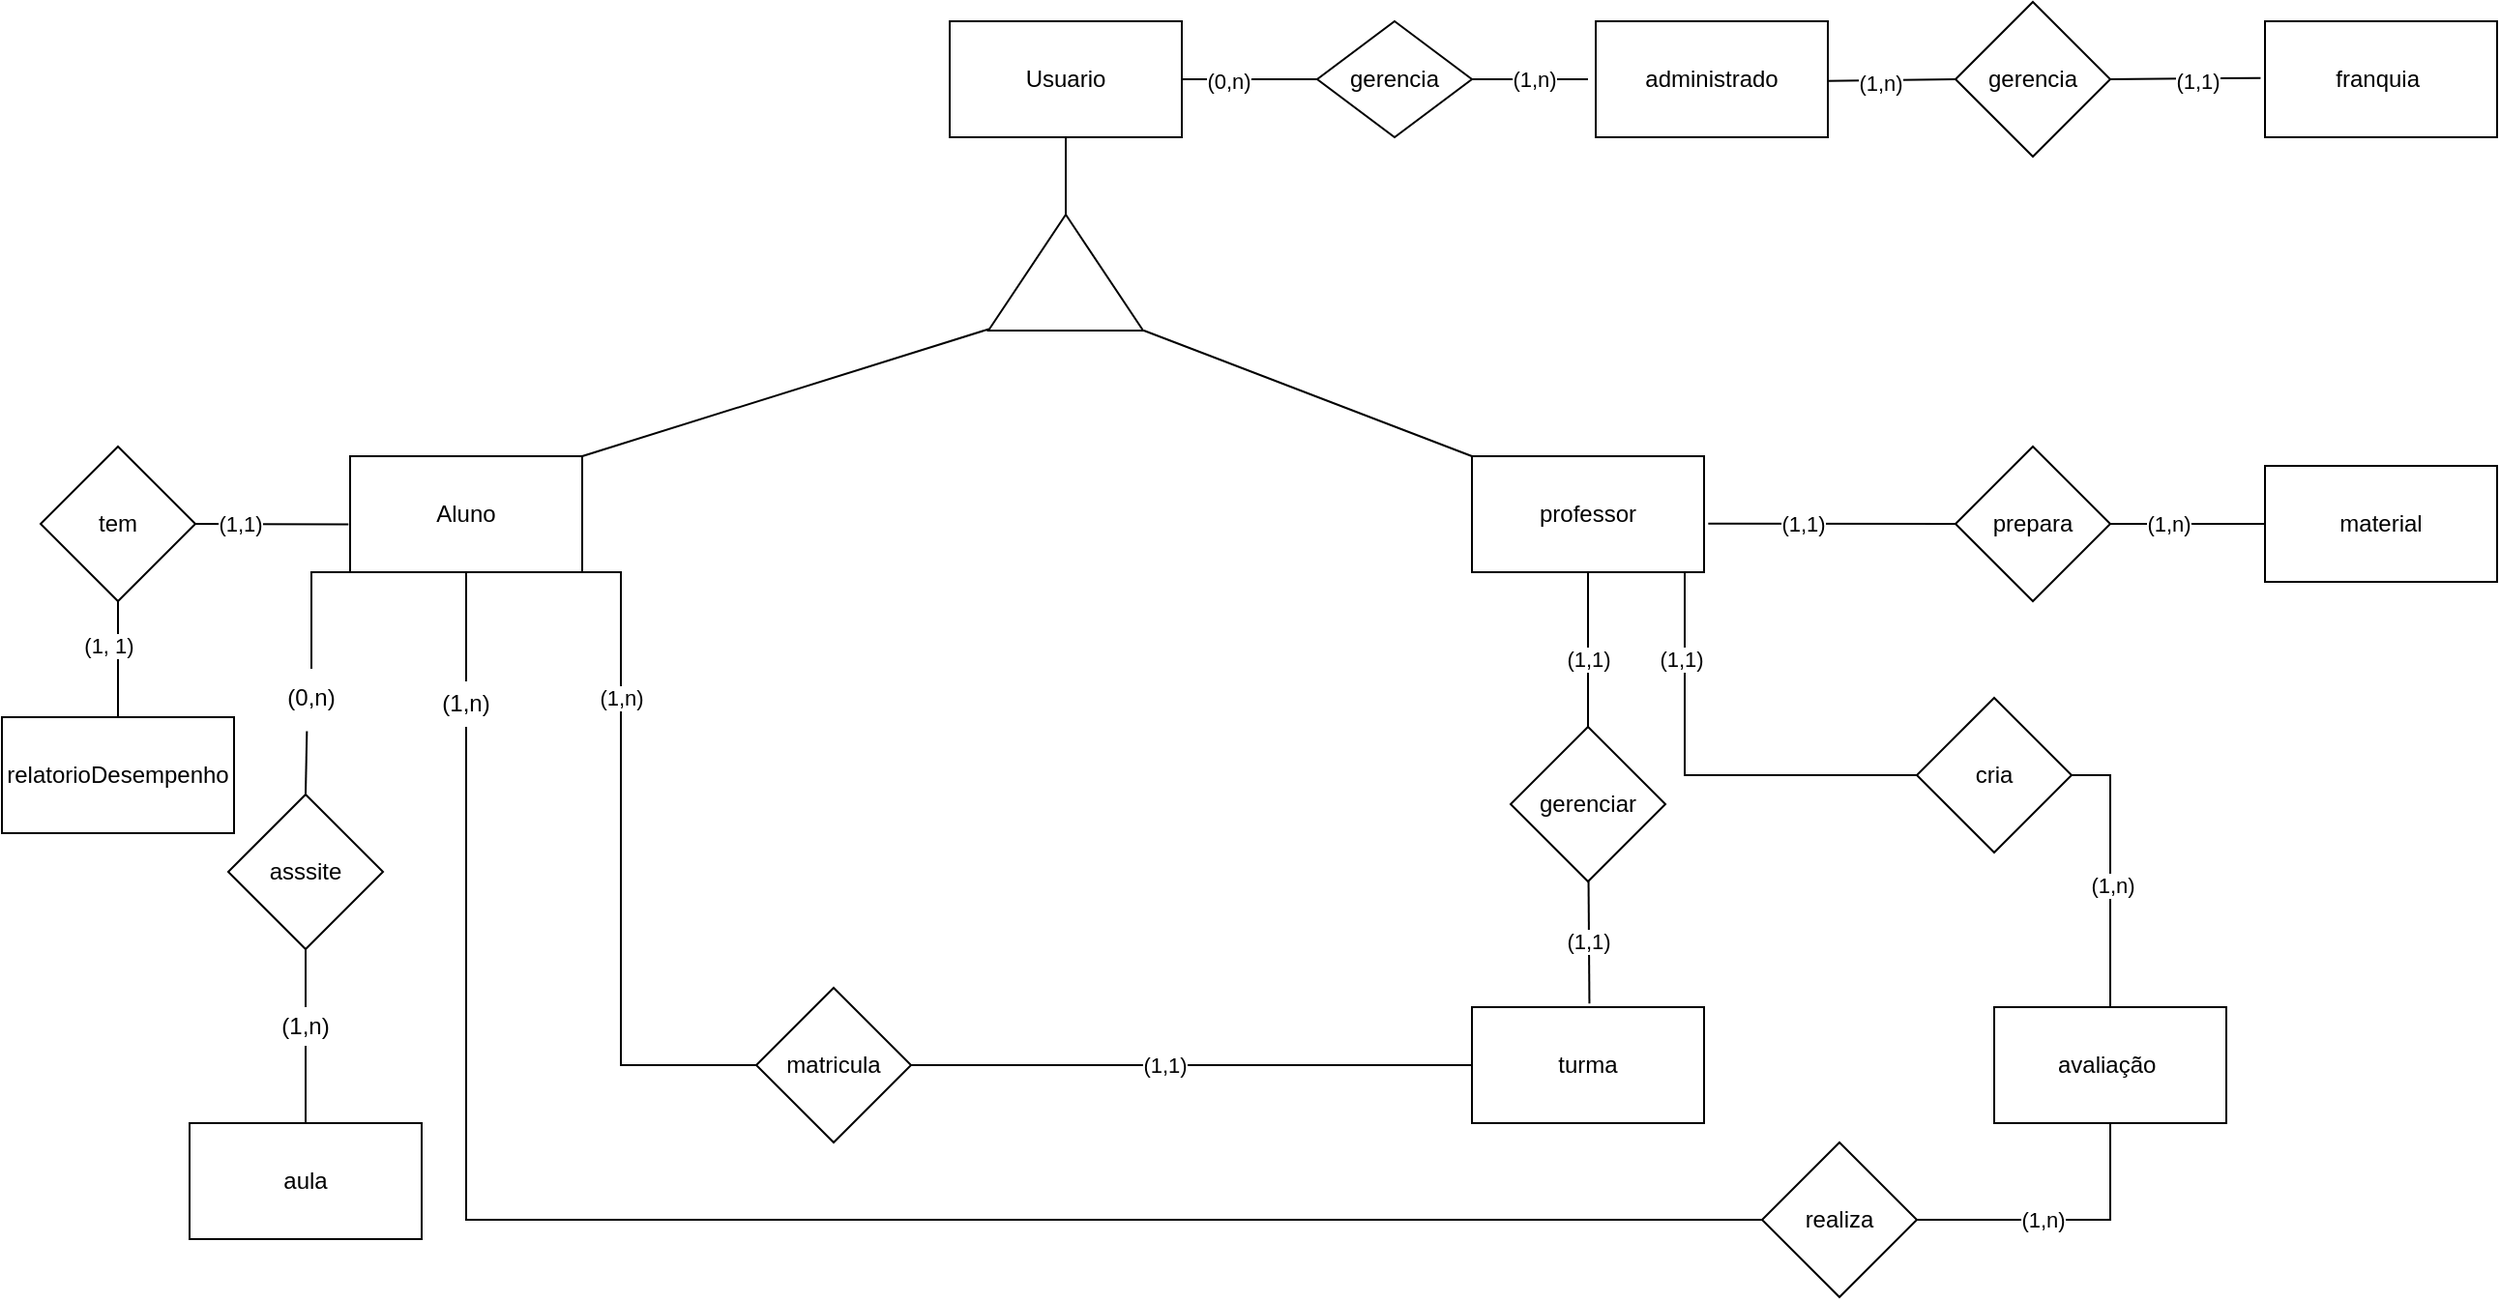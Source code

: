 <mxfile version="24.2.5" type="github">
  <diagram id="C5RBs43oDa-KdzZeNtuy" name="Page-1">
    <mxGraphModel dx="2927" dy="1114" grid="1" gridSize="10" guides="1" tooltips="1" connect="1" arrows="1" fold="1" page="1" pageScale="1" pageWidth="827" pageHeight="1169" math="0" shadow="0">
      <root>
        <mxCell id="WIyWlLk6GJQsqaUBKTNV-0" />
        <mxCell id="WIyWlLk6GJQsqaUBKTNV-1" parent="WIyWlLk6GJQsqaUBKTNV-0" />
        <mxCell id="Bjb_hzIt6USLgZH4Bxek-37" value="administrado" style="rounded=0;whiteSpace=wrap;html=1;" parent="WIyWlLk6GJQsqaUBKTNV-1" vertex="1">
          <mxGeometry x="294" y="250" width="120" height="60" as="geometry" />
        </mxCell>
        <mxCell id="Bjb_hzIt6USLgZH4Bxek-38" value="franquia&amp;nbsp;" style="rounded=0;whiteSpace=wrap;html=1;" parent="WIyWlLk6GJQsqaUBKTNV-1" vertex="1">
          <mxGeometry x="640" y="250" width="120" height="60" as="geometry" />
        </mxCell>
        <mxCell id="Bjb_hzIt6USLgZH4Bxek-39" value="Usuario" style="rounded=0;whiteSpace=wrap;html=1;" parent="WIyWlLk6GJQsqaUBKTNV-1" vertex="1">
          <mxGeometry x="-40" y="250" width="120" height="60" as="geometry" />
        </mxCell>
        <mxCell id="Bjb_hzIt6USLgZH4Bxek-40" value="gerencia" style="rhombus;whiteSpace=wrap;html=1;" parent="WIyWlLk6GJQsqaUBKTNV-1" vertex="1">
          <mxGeometry x="480" y="240" width="80" height="80" as="geometry" />
        </mxCell>
        <mxCell id="Bjb_hzIt6USLgZH4Bxek-41" value="" style="endArrow=none;html=1;rounded=0;exitX=0.996;exitY=0.515;exitDx=0;exitDy=0;exitPerimeter=0;entryX=0;entryY=0.5;entryDx=0;entryDy=0;" parent="WIyWlLk6GJQsqaUBKTNV-1" source="Bjb_hzIt6USLgZH4Bxek-37" target="Bjb_hzIt6USLgZH4Bxek-40" edge="1">
          <mxGeometry width="50" height="50" relative="1" as="geometry">
            <mxPoint x="460" y="370" as="sourcePoint" />
            <mxPoint x="520" y="288" as="targetPoint" />
          </mxGeometry>
        </mxCell>
        <mxCell id="USasiKYRjak34gMCW2nq-18" value="(1,n)" style="edgeLabel;html=1;align=center;verticalAlign=middle;resizable=0;points=[];" vertex="1" connectable="0" parent="Bjb_hzIt6USLgZH4Bxek-41">
          <mxGeometry x="-0.18" y="-1" relative="1" as="geometry">
            <mxPoint as="offset" />
          </mxGeometry>
        </mxCell>
        <mxCell id="Bjb_hzIt6USLgZH4Bxek-42" value="" style="endArrow=none;html=1;rounded=0;exitX=1;exitY=0.5;exitDx=0;exitDy=0;entryX=-0.019;entryY=0.489;entryDx=0;entryDy=0;entryPerimeter=0;" parent="WIyWlLk6GJQsqaUBKTNV-1" source="Bjb_hzIt6USLgZH4Bxek-40" target="Bjb_hzIt6USLgZH4Bxek-38" edge="1">
          <mxGeometry width="50" height="50" relative="1" as="geometry">
            <mxPoint x="660" y="310" as="sourcePoint" />
            <mxPoint x="710" y="260" as="targetPoint" />
          </mxGeometry>
        </mxCell>
        <mxCell id="USasiKYRjak34gMCW2nq-17" value="(1,1)" style="edgeLabel;html=1;align=center;verticalAlign=middle;resizable=0;points=[];" vertex="1" connectable="0" parent="Bjb_hzIt6USLgZH4Bxek-42">
          <mxGeometry x="0.155" y="-1" relative="1" as="geometry">
            <mxPoint as="offset" />
          </mxGeometry>
        </mxCell>
        <mxCell id="Bjb_hzIt6USLgZH4Bxek-45" value="gerencia" style="rhombus;whiteSpace=wrap;html=1;" parent="WIyWlLk6GJQsqaUBKTNV-1" vertex="1">
          <mxGeometry x="150" y="250" width="80" height="60" as="geometry" />
        </mxCell>
        <mxCell id="Bjb_hzIt6USLgZH4Bxek-46" value="" style="endArrow=none;html=1;rounded=0;exitX=1;exitY=0.5;exitDx=0;exitDy=0;" parent="WIyWlLk6GJQsqaUBKTNV-1" source="Bjb_hzIt6USLgZH4Bxek-45" edge="1">
          <mxGeometry width="50" height="50" relative="1" as="geometry">
            <mxPoint x="220" y="330" as="sourcePoint" />
            <mxPoint x="290" y="280" as="targetPoint" />
          </mxGeometry>
        </mxCell>
        <mxCell id="USasiKYRjak34gMCW2nq-19" value="(1,n)" style="edgeLabel;html=1;align=center;verticalAlign=middle;resizable=0;points=[];" vertex="1" connectable="0" parent="Bjb_hzIt6USLgZH4Bxek-46">
          <mxGeometry x="0.06" relative="1" as="geometry">
            <mxPoint as="offset" />
          </mxGeometry>
        </mxCell>
        <mxCell id="Bjb_hzIt6USLgZH4Bxek-47" value="" style="endArrow=none;html=1;rounded=0;entryX=0;entryY=0.5;entryDx=0;entryDy=0;" parent="WIyWlLk6GJQsqaUBKTNV-1" source="Bjb_hzIt6USLgZH4Bxek-39" target="Bjb_hzIt6USLgZH4Bxek-45" edge="1">
          <mxGeometry width="50" height="50" relative="1" as="geometry">
            <mxPoint x="40" y="370" as="sourcePoint" />
            <mxPoint x="90" y="320" as="targetPoint" />
          </mxGeometry>
        </mxCell>
        <mxCell id="USasiKYRjak34gMCW2nq-20" value="(0,n)" style="edgeLabel;html=1;align=center;verticalAlign=middle;resizable=0;points=[];" vertex="1" connectable="0" parent="Bjb_hzIt6USLgZH4Bxek-47">
          <mxGeometry x="-0.323" y="-1" relative="1" as="geometry">
            <mxPoint as="offset" />
          </mxGeometry>
        </mxCell>
        <mxCell id="Bjb_hzIt6USLgZH4Bxek-50" value="" style="triangle;whiteSpace=wrap;html=1;rotation=-90;" parent="WIyWlLk6GJQsqaUBKTNV-1" vertex="1">
          <mxGeometry x="-10" y="340" width="60" height="80" as="geometry" />
        </mxCell>
        <mxCell id="Bjb_hzIt6USLgZH4Bxek-51" value="Aluno" style="rounded=0;whiteSpace=wrap;html=1;" parent="WIyWlLk6GJQsqaUBKTNV-1" vertex="1">
          <mxGeometry x="-350" y="475" width="120" height="60" as="geometry" />
        </mxCell>
        <mxCell id="Bjb_hzIt6USLgZH4Bxek-52" value="professor" style="rounded=0;whiteSpace=wrap;html=1;" parent="WIyWlLk6GJQsqaUBKTNV-1" vertex="1">
          <mxGeometry x="230" y="475" width="120" height="60" as="geometry" />
        </mxCell>
        <mxCell id="Bjb_hzIt6USLgZH4Bxek-53" value="" style="endArrow=none;html=1;rounded=0;entryX=0.5;entryY=1;entryDx=0;entryDy=0;exitX=1;exitY=0.5;exitDx=0;exitDy=0;" parent="WIyWlLk6GJQsqaUBKTNV-1" source="Bjb_hzIt6USLgZH4Bxek-50" target="Bjb_hzIt6USLgZH4Bxek-39" edge="1">
          <mxGeometry width="50" height="50" relative="1" as="geometry">
            <mxPoint x="-30" y="240" as="sourcePoint" />
            <mxPoint x="20" y="190" as="targetPoint" />
          </mxGeometry>
        </mxCell>
        <mxCell id="Bjb_hzIt6USLgZH4Bxek-54" value="" style="endArrow=none;html=1;rounded=0;exitX=1;exitY=0;exitDx=0;exitDy=0;entryX=0.013;entryY=0.003;entryDx=0;entryDy=0;entryPerimeter=0;" parent="WIyWlLk6GJQsqaUBKTNV-1" source="Bjb_hzIt6USLgZH4Bxek-51" target="Bjb_hzIt6USLgZH4Bxek-50" edge="1">
          <mxGeometry width="50" height="50" relative="1" as="geometry">
            <mxPoint x="-120" y="410" as="sourcePoint" />
            <mxPoint x="-21" y="302" as="targetPoint" />
          </mxGeometry>
        </mxCell>
        <mxCell id="Bjb_hzIt6USLgZH4Bxek-55" value="" style="endArrow=none;html=1;rounded=0;entryX=0;entryY=1.005;entryDx=0;entryDy=0;entryPerimeter=0;exitX=0;exitY=0;exitDx=0;exitDy=0;" parent="WIyWlLk6GJQsqaUBKTNV-1" source="Bjb_hzIt6USLgZH4Bxek-52" target="Bjb_hzIt6USLgZH4Bxek-50" edge="1">
          <mxGeometry width="50" height="50" relative="1" as="geometry">
            <mxPoint x="10" y="420" as="sourcePoint" />
            <mxPoint x="60" y="370" as="targetPoint" />
          </mxGeometry>
        </mxCell>
        <mxCell id="USasiKYRjak34gMCW2nq-12" style="edgeStyle=orthogonalEdgeStyle;rounded=0;orthogonalLoop=1;jettySize=auto;html=1;exitX=0;exitY=0.5;exitDx=0;exitDy=0;endArrow=none;endFill=0;" edge="1" parent="WIyWlLk6GJQsqaUBKTNV-1" source="Bjb_hzIt6USLgZH4Bxek-56" target="Bjb_hzIt6USLgZH4Bxek-52">
          <mxGeometry relative="1" as="geometry">
            <Array as="points">
              <mxPoint x="340" y="640" />
            </Array>
          </mxGeometry>
        </mxCell>
        <mxCell id="USasiKYRjak34gMCW2nq-13" value="(1,1)" style="edgeLabel;html=1;align=center;verticalAlign=middle;resizable=0;points=[];" vertex="1" connectable="0" parent="USasiKYRjak34gMCW2nq-12">
          <mxGeometry x="0.575" y="2" relative="1" as="geometry">
            <mxPoint y="-3" as="offset" />
          </mxGeometry>
        </mxCell>
        <mxCell id="Bjb_hzIt6USLgZH4Bxek-56" value="cria" style="rhombus;whiteSpace=wrap;html=1;rotation=0;" parent="WIyWlLk6GJQsqaUBKTNV-1" vertex="1">
          <mxGeometry x="460" y="600" width="80" height="80" as="geometry" />
        </mxCell>
        <mxCell id="Bjb_hzIt6USLgZH4Bxek-57" value="avaliação&amp;nbsp;" style="rounded=0;whiteSpace=wrap;html=1;" parent="WIyWlLk6GJQsqaUBKTNV-1" vertex="1">
          <mxGeometry x="500" y="760" width="120" height="60" as="geometry" />
        </mxCell>
        <mxCell id="Bjb_hzIt6USLgZH4Bxek-60" value="gerenciar" style="rhombus;whiteSpace=wrap;html=1;" parent="WIyWlLk6GJQsqaUBKTNV-1" vertex="1">
          <mxGeometry x="250" y="615" width="80" height="80" as="geometry" />
        </mxCell>
        <mxCell id="Bjb_hzIt6USLgZH4Bxek-61" value="" style="endArrow=none;html=1;rounded=0;exitX=0.5;exitY=0;exitDx=0;exitDy=0;entryX=0.5;entryY=1;entryDx=0;entryDy=0;" parent="WIyWlLk6GJQsqaUBKTNV-1" source="Bjb_hzIt6USLgZH4Bxek-60" target="Bjb_hzIt6USLgZH4Bxek-52" edge="1">
          <mxGeometry width="50" height="50" relative="1" as="geometry">
            <mxPoint x="290" y="680" as="sourcePoint" />
            <mxPoint x="290" y="560" as="targetPoint" />
          </mxGeometry>
        </mxCell>
        <mxCell id="USasiKYRjak34gMCW2nq-10" value="(1,1)" style="edgeLabel;html=1;align=center;verticalAlign=middle;resizable=0;points=[];" vertex="1" connectable="0" parent="Bjb_hzIt6USLgZH4Bxek-61">
          <mxGeometry x="-0.751" relative="1" as="geometry">
            <mxPoint y="-25" as="offset" />
          </mxGeometry>
        </mxCell>
        <mxCell id="Bjb_hzIt6USLgZH4Bxek-62" value="turma" style="rounded=0;whiteSpace=wrap;html=1;" parent="WIyWlLk6GJQsqaUBKTNV-1" vertex="1">
          <mxGeometry x="230" y="760" width="120" height="60" as="geometry" />
        </mxCell>
        <mxCell id="Bjb_hzIt6USLgZH4Bxek-64" value="" style="endArrow=none;html=1;rounded=0;entryX=1;entryY=0.5;entryDx=0;entryDy=0;exitX=0.5;exitY=0;exitDx=0;exitDy=0;" parent="WIyWlLk6GJQsqaUBKTNV-1" source="Bjb_hzIt6USLgZH4Bxek-57" target="Bjb_hzIt6USLgZH4Bxek-56" edge="1">
          <mxGeometry width="50" height="50" relative="1" as="geometry">
            <mxPoint x="580" y="760" as="sourcePoint" />
            <mxPoint x="555.59" y="711.56" as="targetPoint" />
            <Array as="points">
              <mxPoint x="560" y="640" />
            </Array>
          </mxGeometry>
        </mxCell>
        <mxCell id="USasiKYRjak34gMCW2nq-15" value="(1,n)" style="edgeLabel;html=1;align=center;verticalAlign=middle;resizable=0;points=[];" vertex="1" connectable="0" parent="Bjb_hzIt6USLgZH4Bxek-64">
          <mxGeometry x="-0.099" y="-1" relative="1" as="geometry">
            <mxPoint as="offset" />
          </mxGeometry>
        </mxCell>
        <mxCell id="Bjb_hzIt6USLgZH4Bxek-68" value="" style="endArrow=none;html=1;rounded=0;exitX=0.506;exitY=-0.032;exitDx=0;exitDy=0;exitPerimeter=0;" parent="WIyWlLk6GJQsqaUBKTNV-1" source="Bjb_hzIt6USLgZH4Bxek-62" target="Bjb_hzIt6USLgZH4Bxek-60" edge="1">
          <mxGeometry width="50" height="50" relative="1" as="geometry">
            <mxPoint x="290" y="860" as="sourcePoint" />
            <mxPoint x="290" y="820" as="targetPoint" />
          </mxGeometry>
        </mxCell>
        <mxCell id="USasiKYRjak34gMCW2nq-8" value="(1,1)" style="edgeLabel;html=1;align=center;verticalAlign=middle;resizable=0;points=[];" vertex="1" connectable="0" parent="Bjb_hzIt6USLgZH4Bxek-68">
          <mxGeometry x="0.023" y="1" relative="1" as="geometry">
            <mxPoint as="offset" />
          </mxGeometry>
        </mxCell>
        <mxCell id="Bjb_hzIt6USLgZH4Bxek-72" value="aula" style="rounded=0;whiteSpace=wrap;html=1;" parent="WIyWlLk6GJQsqaUBKTNV-1" vertex="1">
          <mxGeometry x="-433" y="820" width="120" height="60" as="geometry" />
        </mxCell>
        <mxCell id="Bjb_hzIt6USLgZH4Bxek-73" value="asssite" style="rhombus;whiteSpace=wrap;html=1;" parent="WIyWlLk6GJQsqaUBKTNV-1" vertex="1">
          <mxGeometry x="-413" y="650" width="80" height="80" as="geometry" />
        </mxCell>
        <mxCell id="Bjb_hzIt6USLgZH4Bxek-74" value="" style="endArrow=none;html=1;rounded=0;entryX=0;entryY=1;entryDx=0;entryDy=0;" parent="WIyWlLk6GJQsqaUBKTNV-1" source="Bjb_hzIt6USLgZH4Bxek-79" target="Bjb_hzIt6USLgZH4Bxek-51" edge="1">
          <mxGeometry width="50" height="50" relative="1" as="geometry">
            <mxPoint x="-500" y="685" as="sourcePoint" />
            <mxPoint x="-450" y="635" as="targetPoint" />
            <Array as="points">
              <mxPoint x="-370" y="535" />
            </Array>
          </mxGeometry>
        </mxCell>
        <mxCell id="Bjb_hzIt6USLgZH4Bxek-75" value="" style="endArrow=none;html=1;rounded=0;entryX=0.5;entryY=1;entryDx=0;entryDy=0;" parent="WIyWlLk6GJQsqaUBKTNV-1" target="Bjb_hzIt6USLgZH4Bxek-73" edge="1">
          <mxGeometry width="50" height="50" relative="1" as="geometry">
            <mxPoint x="-373" y="760" as="sourcePoint" />
            <mxPoint x="-380" y="805" as="targetPoint" />
          </mxGeometry>
        </mxCell>
        <mxCell id="Bjb_hzIt6USLgZH4Bxek-76" value="" style="endArrow=none;html=1;rounded=0;entryX=0.5;entryY=1;entryDx=0;entryDy=0;exitX=0.5;exitY=0;exitDx=0;exitDy=0;" parent="WIyWlLk6GJQsqaUBKTNV-1" source="Bjb_hzIt6USLgZH4Bxek-72" target="Bjb_hzIt6USLgZH4Bxek-77" edge="1">
          <mxGeometry width="50" height="50" relative="1" as="geometry">
            <mxPoint x="-380" y="854" as="sourcePoint" />
            <mxPoint x="-380" y="765" as="targetPoint" />
          </mxGeometry>
        </mxCell>
        <mxCell id="Bjb_hzIt6USLgZH4Bxek-77" value="(1,n)" style="text;html=1;align=center;verticalAlign=middle;whiteSpace=wrap;rounded=0;" parent="WIyWlLk6GJQsqaUBKTNV-1" vertex="1">
          <mxGeometry x="-403" y="760" width="60" height="20" as="geometry" />
        </mxCell>
        <mxCell id="Bjb_hzIt6USLgZH4Bxek-78" value="" style="endArrow=none;html=1;rounded=0;entryX=0.461;entryY=1.075;entryDx=0;entryDy=0;exitX=0.5;exitY=0;exitDx=0;exitDy=0;entryPerimeter=0;" parent="WIyWlLk6GJQsqaUBKTNV-1" source="Bjb_hzIt6USLgZH4Bxek-73" target="Bjb_hzIt6USLgZH4Bxek-79" edge="1">
          <mxGeometry width="50" height="50" relative="1" as="geometry">
            <mxPoint x="-380" y="685" as="sourcePoint" />
            <mxPoint x="-360" y="535" as="targetPoint" />
          </mxGeometry>
        </mxCell>
        <mxCell id="Bjb_hzIt6USLgZH4Bxek-79" value="(0,n)" style="text;html=1;align=center;verticalAlign=middle;whiteSpace=wrap;rounded=0;" parent="WIyWlLk6GJQsqaUBKTNV-1" vertex="1">
          <mxGeometry x="-400" y="585" width="60" height="30" as="geometry" />
        </mxCell>
        <mxCell id="Bjb_hzIt6USLgZH4Bxek-80" value="matricula" style="rhombus;whiteSpace=wrap;html=1;rotation=0;" parent="WIyWlLk6GJQsqaUBKTNV-1" vertex="1">
          <mxGeometry x="-140" y="750" width="80" height="80" as="geometry" />
        </mxCell>
        <mxCell id="Bjb_hzIt6USLgZH4Bxek-81" value="" style="endArrow=none;html=1;rounded=0;entryX=1;entryY=1;entryDx=0;entryDy=0;exitX=0;exitY=0.5;exitDx=0;exitDy=0;" parent="WIyWlLk6GJQsqaUBKTNV-1" source="Bjb_hzIt6USLgZH4Bxek-80" target="Bjb_hzIt6USLgZH4Bxek-51" edge="1">
          <mxGeometry width="50" height="50" relative="1" as="geometry">
            <mxPoint x="-208.96" y="690.77" as="sourcePoint" />
            <mxPoint x="-290" y="625" as="targetPoint" />
            <Array as="points">
              <mxPoint x="-210" y="790" />
              <mxPoint x="-210" y="535" />
            </Array>
          </mxGeometry>
        </mxCell>
        <mxCell id="USasiKYRjak34gMCW2nq-9" value="(1,n)" style="edgeLabel;html=1;align=center;verticalAlign=middle;resizable=0;points=[];" vertex="1" connectable="0" parent="Bjb_hzIt6USLgZH4Bxek-81">
          <mxGeometry x="-0.119" y="-3" relative="1" as="geometry">
            <mxPoint x="-3" y="-108" as="offset" />
          </mxGeometry>
        </mxCell>
        <mxCell id="Bjb_hzIt6USLgZH4Bxek-82" value="" style="endArrow=none;html=1;rounded=0;entryX=1;entryY=0.5;entryDx=0;entryDy=0;exitX=0;exitY=0.5;exitDx=0;exitDy=0;" parent="WIyWlLk6GJQsqaUBKTNV-1" source="Bjb_hzIt6USLgZH4Bxek-62" target="Bjb_hzIt6USLgZH4Bxek-80" edge="1">
          <mxGeometry width="50" height="50" relative="1" as="geometry">
            <mxPoint x="160" y="920" as="sourcePoint" />
            <mxPoint x="30" y="770" as="targetPoint" />
            <Array as="points">
              <mxPoint x="-60" y="790" />
            </Array>
          </mxGeometry>
        </mxCell>
        <mxCell id="USasiKYRjak34gMCW2nq-7" value="(1,1)" style="edgeLabel;html=1;align=center;verticalAlign=middle;resizable=0;points=[];" vertex="1" connectable="0" parent="Bjb_hzIt6USLgZH4Bxek-82">
          <mxGeometry x="-0.824" y="-3" relative="1" as="geometry">
            <mxPoint x="-134" y="3" as="offset" />
          </mxGeometry>
        </mxCell>
        <mxCell id="Bjb_hzIt6USLgZH4Bxek-87" value="" style="endArrow=none;html=1;rounded=0;entryX=0.5;entryY=1;entryDx=0;entryDy=0;exitX=0.5;exitY=0.059;exitDx=0;exitDy=0;exitPerimeter=0;" parent="WIyWlLk6GJQsqaUBKTNV-1" source="Bjb_hzIt6USLgZH4Bxek-93" target="Bjb_hzIt6USLgZH4Bxek-51" edge="1">
          <mxGeometry width="50" height="50" relative="1" as="geometry">
            <mxPoint x="210" y="955" as="sourcePoint" />
            <mxPoint x="-310" y="535" as="targetPoint" />
            <Array as="points" />
          </mxGeometry>
        </mxCell>
        <mxCell id="Bjb_hzIt6USLgZH4Bxek-88" value="realiza" style="rhombus;whiteSpace=wrap;html=1;" parent="WIyWlLk6GJQsqaUBKTNV-1" vertex="1">
          <mxGeometry x="380" y="830" width="80" height="80" as="geometry" />
        </mxCell>
        <mxCell id="Bjb_hzIt6USLgZH4Bxek-90" value="" style="endArrow=none;html=1;rounded=0;exitX=1;exitY=0.5;exitDx=0;exitDy=0;entryX=0.5;entryY=1;entryDx=0;entryDy=0;" parent="WIyWlLk6GJQsqaUBKTNV-1" source="Bjb_hzIt6USLgZH4Bxek-88" target="Bjb_hzIt6USLgZH4Bxek-57" edge="1">
          <mxGeometry width="50" height="50" relative="1" as="geometry">
            <mxPoint x="500" y="964" as="sourcePoint" />
            <mxPoint x="550.88" y="862.88" as="targetPoint" />
            <Array as="points">
              <mxPoint x="560" y="870" />
            </Array>
          </mxGeometry>
        </mxCell>
        <mxCell id="USasiKYRjak34gMCW2nq-11" value="(1,n)" style="edgeLabel;html=1;align=center;verticalAlign=middle;resizable=0;points=[];" vertex="1" connectable="0" parent="Bjb_hzIt6USLgZH4Bxek-90">
          <mxGeometry x="0.303" y="2" relative="1" as="geometry">
            <mxPoint x="-33" y="2" as="offset" />
          </mxGeometry>
        </mxCell>
        <mxCell id="Bjb_hzIt6USLgZH4Bxek-92" value="" style="endArrow=none;html=1;rounded=0;entryX=0.5;entryY=1;entryDx=0;entryDy=0;exitX=0;exitY=0.5;exitDx=0;exitDy=0;" parent="WIyWlLk6GJQsqaUBKTNV-1" source="Bjb_hzIt6USLgZH4Bxek-88" target="Bjb_hzIt6USLgZH4Bxek-93" edge="1">
          <mxGeometry width="50" height="50" relative="1" as="geometry">
            <mxPoint x="330" y="960" as="sourcePoint" />
            <mxPoint x="-180" y="540" as="targetPoint" />
            <Array as="points">
              <mxPoint x="-290" y="870" />
            </Array>
          </mxGeometry>
        </mxCell>
        <mxCell id="Bjb_hzIt6USLgZH4Bxek-93" value="(1,n)" style="text;html=1;align=center;verticalAlign=middle;whiteSpace=wrap;rounded=0;" parent="WIyWlLk6GJQsqaUBKTNV-1" vertex="1">
          <mxGeometry x="-320" y="590" width="60" height="25" as="geometry" />
        </mxCell>
        <mxCell id="Bjb_hzIt6USLgZH4Bxek-94" value="material" style="rounded=0;whiteSpace=wrap;html=1;" parent="WIyWlLk6GJQsqaUBKTNV-1" vertex="1">
          <mxGeometry x="640" y="480" width="120" height="60" as="geometry" />
        </mxCell>
        <mxCell id="Bjb_hzIt6USLgZH4Bxek-95" value="prepara" style="rhombus;whiteSpace=wrap;html=1;" parent="WIyWlLk6GJQsqaUBKTNV-1" vertex="1">
          <mxGeometry x="480" y="470" width="80" height="80" as="geometry" />
        </mxCell>
        <mxCell id="Bjb_hzIt6USLgZH4Bxek-96" value="" style="endArrow=none;html=1;rounded=0;exitX=1.018;exitY=0.581;exitDx=0;exitDy=0;entryX=0;entryY=0.5;entryDx=0;entryDy=0;exitPerimeter=0;" parent="WIyWlLk6GJQsqaUBKTNV-1" source="Bjb_hzIt6USLgZH4Bxek-52" target="Bjb_hzIt6USLgZH4Bxek-95" edge="1">
          <mxGeometry width="50" height="50" relative="1" as="geometry">
            <mxPoint x="460" y="510" as="sourcePoint" />
            <mxPoint x="450" y="470" as="targetPoint" />
          </mxGeometry>
        </mxCell>
        <mxCell id="USasiKYRjak34gMCW2nq-14" value="(1,1)" style="edgeLabel;html=1;align=center;verticalAlign=middle;resizable=0;points=[];" vertex="1" connectable="0" parent="Bjb_hzIt6USLgZH4Bxek-96">
          <mxGeometry x="-0.237" relative="1" as="geometry">
            <mxPoint as="offset" />
          </mxGeometry>
        </mxCell>
        <mxCell id="Bjb_hzIt6USLgZH4Bxek-98" value="" style="endArrow=none;html=1;rounded=0;exitX=1;exitY=0.5;exitDx=0;exitDy=0;entryX=0;entryY=0.5;entryDx=0;entryDy=0;" parent="WIyWlLk6GJQsqaUBKTNV-1" source="Bjb_hzIt6USLgZH4Bxek-95" target="Bjb_hzIt6USLgZH4Bxek-94" edge="1">
          <mxGeometry width="50" height="50" relative="1" as="geometry">
            <mxPoint x="620" y="510" as="sourcePoint" />
            <mxPoint x="680" y="510" as="targetPoint" />
          </mxGeometry>
        </mxCell>
        <mxCell id="USasiKYRjak34gMCW2nq-16" value="(1,n)" style="edgeLabel;html=1;align=center;verticalAlign=middle;resizable=0;points=[];" vertex="1" connectable="0" parent="Bjb_hzIt6USLgZH4Bxek-98">
          <mxGeometry x="-0.251" relative="1" as="geometry">
            <mxPoint as="offset" />
          </mxGeometry>
        </mxCell>
        <mxCell id="Bjb_hzIt6USLgZH4Bxek-102" value="tem" style="rhombus;whiteSpace=wrap;html=1;" parent="WIyWlLk6GJQsqaUBKTNV-1" vertex="1">
          <mxGeometry x="-510" y="470" width="80" height="80" as="geometry" />
        </mxCell>
        <mxCell id="Bjb_hzIt6USLgZH4Bxek-103" value="relatorioDesempenho" style="rounded=0;whiteSpace=wrap;html=1;" parent="WIyWlLk6GJQsqaUBKTNV-1" vertex="1">
          <mxGeometry x="-530" y="610" width="120" height="60" as="geometry" />
        </mxCell>
        <mxCell id="Bjb_hzIt6USLgZH4Bxek-104" value="" style="endArrow=none;html=1;rounded=0;exitX=1;exitY=0.5;exitDx=0;exitDy=0;entryX=-0.007;entryY=0.588;entryDx=0;entryDy=0;entryPerimeter=0;" parent="WIyWlLk6GJQsqaUBKTNV-1" source="Bjb_hzIt6USLgZH4Bxek-102" target="Bjb_hzIt6USLgZH4Bxek-51" edge="1">
          <mxGeometry width="50" height="50" relative="1" as="geometry">
            <mxPoint x="-360" y="510" as="sourcePoint" />
            <mxPoint x="-380" y="520" as="targetPoint" />
          </mxGeometry>
        </mxCell>
        <mxCell id="USasiKYRjak34gMCW2nq-1" value="(1,1)" style="edgeLabel;html=1;align=center;verticalAlign=middle;resizable=0;points=[];" vertex="1" connectable="0" parent="Bjb_hzIt6USLgZH4Bxek-104">
          <mxGeometry x="-0.435" relative="1" as="geometry">
            <mxPoint as="offset" />
          </mxGeometry>
        </mxCell>
        <mxCell id="Bjb_hzIt6USLgZH4Bxek-105" value="" style="endArrow=none;html=1;rounded=0;entryX=0.5;entryY=1;entryDx=0;entryDy=0;exitX=0.5;exitY=0;exitDx=0;exitDy=0;" parent="WIyWlLk6GJQsqaUBKTNV-1" source="Bjb_hzIt6USLgZH4Bxek-103" target="Bjb_hzIt6USLgZH4Bxek-102" edge="1">
          <mxGeometry width="50" height="50" relative="1" as="geometry">
            <mxPoint x="-700" y="620" as="sourcePoint" />
            <mxPoint x="-650" y="570" as="targetPoint" />
          </mxGeometry>
        </mxCell>
        <mxCell id="USasiKYRjak34gMCW2nq-0" value="(1, 1)" style="edgeLabel;html=1;align=center;verticalAlign=middle;resizable=0;points=[];" vertex="1" connectable="0" parent="Bjb_hzIt6USLgZH4Bxek-105">
          <mxGeometry x="0.253" y="4" relative="1" as="geometry">
            <mxPoint x="-1" as="offset" />
          </mxGeometry>
        </mxCell>
      </root>
    </mxGraphModel>
  </diagram>
</mxfile>
